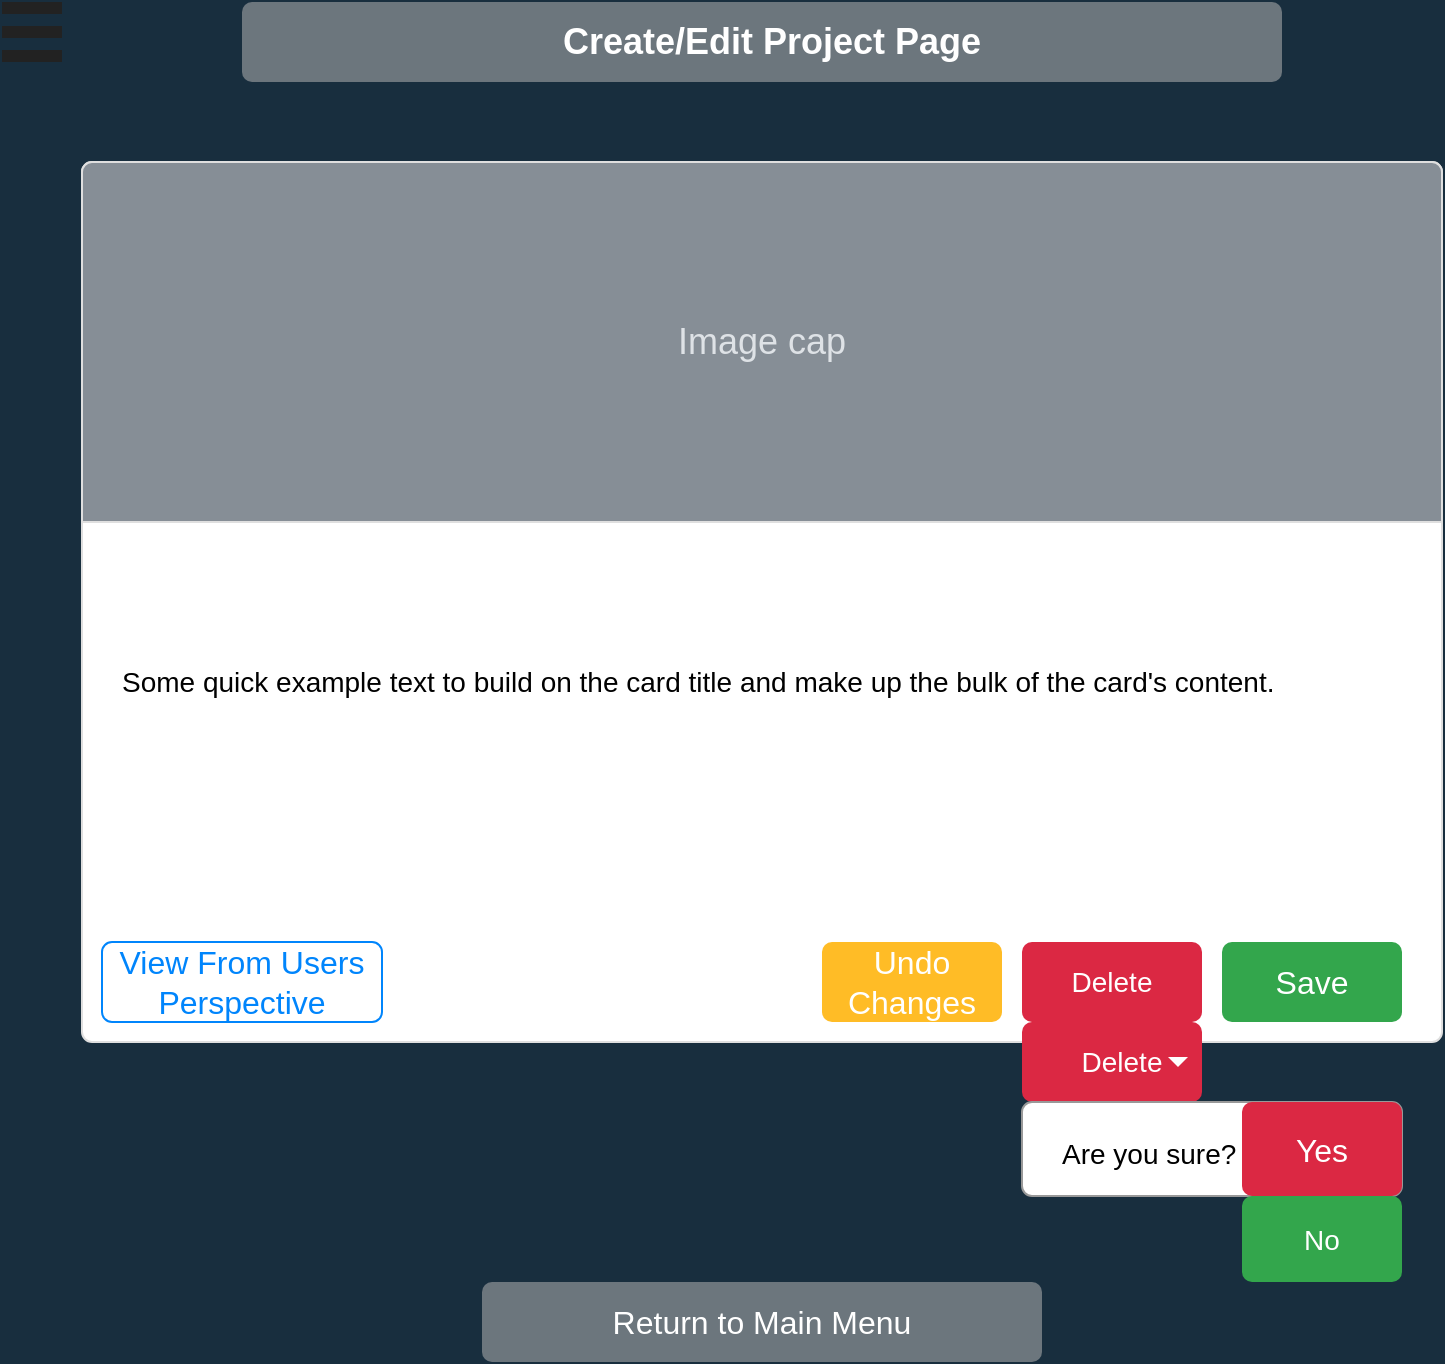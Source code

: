 <mxfile version="14.5.6" type="github"><diagram id="3pJUYM43UtYeXNTrW3YJ" name="Page-1"><mxGraphModel dx="1422" dy="762" grid="1" gridSize="10" guides="1" tooltips="1" connect="1" arrows="1" fold="1" page="1" pageScale="1" pageWidth="850" pageHeight="1100" background="#182E3E" math="0" shadow="0"><root><mxCell id="0"/><mxCell id="1" parent="0"/><mxCell id="D8qV57CXoBFDXBNvPFM3-1" value="Create/Edit Project Page" style="html=1;shadow=0;dashed=0;shape=mxgraph.bootstrap.rrect;rSize=5;strokeColor=none;strokeWidth=1;fillColor=#6C767D;fontColor=#FFFFFF;whiteSpace=wrap;align=center;verticalAlign=middle;spacingLeft=10;fontStyle=1;fontSize=18;rounded=0;sketch=0;" vertex="1" parent="1"><mxGeometry x="160" y="40" width="520" height="40" as="geometry"/></mxCell><mxCell id="D8qV57CXoBFDXBNvPFM3-2" value="Some quick example text to build on the card title and make up the bulk of the card's content.&lt;br&gt;&lt;br&gt;&lt;br&gt;&lt;br&gt;&lt;br&gt;&lt;br&gt;&lt;br&gt;&lt;br&gt;&lt;br&gt;&lt;br&gt;" style="html=1;shadow=0;dashed=0;shape=mxgraph.bootstrap.rrect;rSize=5;strokeColor=#DFDFDF;html=1;whiteSpace=wrap;fillColor=#ffffff;fontColor=#000000;verticalAlign=bottom;align=left;spacing=20;fontSize=14;rounded=0;sketch=0;" vertex="1" parent="1"><mxGeometry x="80" y="120" width="680" height="440" as="geometry"/></mxCell><mxCell id="D8qV57CXoBFDXBNvPFM3-3" value="Image cap" style="html=1;shadow=0;dashed=0;shape=mxgraph.bootstrap.topButton;rSize=5;perimeter=none;whiteSpace=wrap;fillColor=#868E96;strokeColor=#DFDFDF;fontColor=#DEE2E6;resizeWidth=1;fontSize=18;" vertex="1" parent="D8qV57CXoBFDXBNvPFM3-2"><mxGeometry width="680" height="180" relative="1" as="geometry"/></mxCell><mxCell id="D8qV57CXoBFDXBNvPFM3-61" value="&lt;span style=&quot;font-weight: 400&quot;&gt;Delete&lt;/span&gt;" style="html=1;shadow=0;dashed=0;shape=mxgraph.bootstrap.rrect;rSize=5;strokeColor=none;strokeWidth=1;fillColor=#DB2843;fontColor=#FFFFFF;whiteSpace=wrap;align=center;verticalAlign=middle;spacingLeft=0;fontStyle=1;fontSize=14;spacing=5;rounded=0;sketch=0;" vertex="1" parent="D8qV57CXoBFDXBNvPFM3-2"><mxGeometry x="470" y="390" width="90" height="40" as="geometry"/></mxCell><mxCell id="D8qV57CXoBFDXBNvPFM3-62" value="Save" style="html=1;shadow=0;dashed=0;shape=mxgraph.bootstrap.rrect;rSize=5;strokeColor=none;strokeWidth=1;fillColor=#33A64C;fontColor=#FFFFFF;whiteSpace=wrap;align=center;verticalAlign=middle;spacingLeft=0;fontStyle=0;fontSize=16;spacing=5;rounded=0;sketch=0;" vertex="1" parent="D8qV57CXoBFDXBNvPFM3-2"><mxGeometry x="570" y="390" width="90" height="40" as="geometry"/></mxCell><mxCell id="D8qV57CXoBFDXBNvPFM3-72" value="Undo Changes" style="html=1;shadow=0;dashed=0;shape=mxgraph.bootstrap.rrect;rSize=5;strokeColor=none;strokeWidth=1;fillColor=#FFBC26;fontColor=#FFFFFF;whiteSpace=wrap;align=center;verticalAlign=middle;spacingLeft=0;fontStyle=0;fontSize=16;spacing=5;rounded=0;sketch=0;" vertex="1" parent="D8qV57CXoBFDXBNvPFM3-2"><mxGeometry x="370" y="390" width="90" height="40" as="geometry"/></mxCell><mxCell id="D8qV57CXoBFDXBNvPFM3-73" value="View From Users Perspective" style="html=1;shadow=0;dashed=0;shape=mxgraph.bootstrap.rrect;rSize=5;strokeColor=#0085FC;strokeWidth=1;fillColor=none;fontColor=#0085FC;whiteSpace=wrap;align=center;verticalAlign=middle;spacingLeft=0;fontStyle=0;fontSize=16;spacing=5;rounded=0;sketch=0;" vertex="1" parent="D8qV57CXoBFDXBNvPFM3-2"><mxGeometry x="10" y="390" width="140" height="40" as="geometry"/></mxCell><mxCell id="D8qV57CXoBFDXBNvPFM3-60" value="" style="html=1;verticalLabelPosition=bottom;labelBackgroundColor=#ffffff;verticalAlign=top;shadow=0;dashed=0;strokeWidth=2;shape=mxgraph.ios7.misc.options;fillColor=#222222;rounded=0;sketch=0;fontColor=#1A1A1A;" vertex="1" parent="1"><mxGeometry x="40" y="40" width="30" height="30" as="geometry"/></mxCell><mxCell id="D8qV57CXoBFDXBNvPFM3-63" value="Delete" style="html=1;shadow=0;dashed=0;shape=mxgraph.bootstrap.rrect;rSize=5;strokeColor=none;strokeWidth=1;fillColor=#DB2843;fontColor=#ffffff;whiteSpace=wrap;align=center;verticalAlign=middle;fontStyle=0;fontSize=14;spacingLeft=10;rounded=0;sketch=0;" vertex="1" parent="1"><mxGeometry x="550" y="550" width="90" height="40" as="geometry"/></mxCell><mxCell id="D8qV57CXoBFDXBNvPFM3-64" value="" style="shape=triangle;direction=south;fillColor=#ffffff;strokeColor=none;perimeter=none;" vertex="1" parent="D8qV57CXoBFDXBNvPFM3-63"><mxGeometry x="1" y="0.5" width="10" height="5" relative="1" as="geometry"><mxPoint x="-17" y="-2.5" as="offset"/></mxGeometry></mxCell><mxCell id="D8qV57CXoBFDXBNvPFM3-65" value="" style="html=1;shadow=0;dashed=0;shape=mxgraph.bootstrap.rrect;rSize=5;fillColor=#ffffff;strokeColor=#999999;rounded=0;sketch=0;fontColor=#1A1A1A;" vertex="1" parent="1"><mxGeometry x="550" y="590" width="190" height="47" as="geometry"/></mxCell><mxCell id="D8qV57CXoBFDXBNvPFM3-66" value="Are you sure?" style="fillColor=none;strokeColor=none;align=left;spacing=20;fontSize=14;" vertex="1" parent="D8qV57CXoBFDXBNvPFM3-65"><mxGeometry width="170" height="30" relative="1" as="geometry"><mxPoint y="10" as="offset"/></mxGeometry></mxCell><mxCell id="D8qV57CXoBFDXBNvPFM3-71" value="Yes" style="html=1;shadow=0;dashed=0;shape=mxgraph.bootstrap.rrect;rSize=5;strokeColor=none;strokeWidth=1;fillColor=#DB2843;fontColor=#FFFFFF;whiteSpace=wrap;align=center;verticalAlign=middle;spacingLeft=0;fontStyle=0;fontSize=16;spacing=5;rounded=0;sketch=0;" vertex="1" parent="D8qV57CXoBFDXBNvPFM3-65"><mxGeometry x="110" width="80" height="47" as="geometry"/></mxCell><mxCell id="D8qV57CXoBFDXBNvPFM3-74" value="Return to Main Menu" style="html=1;shadow=0;dashed=0;shape=mxgraph.bootstrap.rrect;rSize=5;strokeColor=none;strokeWidth=1;fillColor=#6C767D;fontColor=#FFFFFF;whiteSpace=wrap;align=center;verticalAlign=middle;spacingLeft=0;fontStyle=0;fontSize=16;spacing=5;rounded=0;sketch=0;" vertex="1" parent="1"><mxGeometry x="280" y="680" width="280" height="40" as="geometry"/></mxCell><mxCell id="D8qV57CXoBFDXBNvPFM3-75" value="&lt;span style=&quot;font-weight: normal&quot;&gt;No&lt;/span&gt;" style="html=1;shadow=0;dashed=0;shape=mxgraph.bootstrap.rrect;rSize=5;strokeColor=none;strokeWidth=1;fillColor=#33A64C;fontColor=#FFFFFF;whiteSpace=wrap;align=center;verticalAlign=middle;spacingLeft=0;fontStyle=1;fontSize=14;spacing=5;rounded=0;sketch=0;" vertex="1" parent="1"><mxGeometry x="660" y="637" width="80" height="43" as="geometry"/></mxCell></root></mxGraphModel></diagram></mxfile>